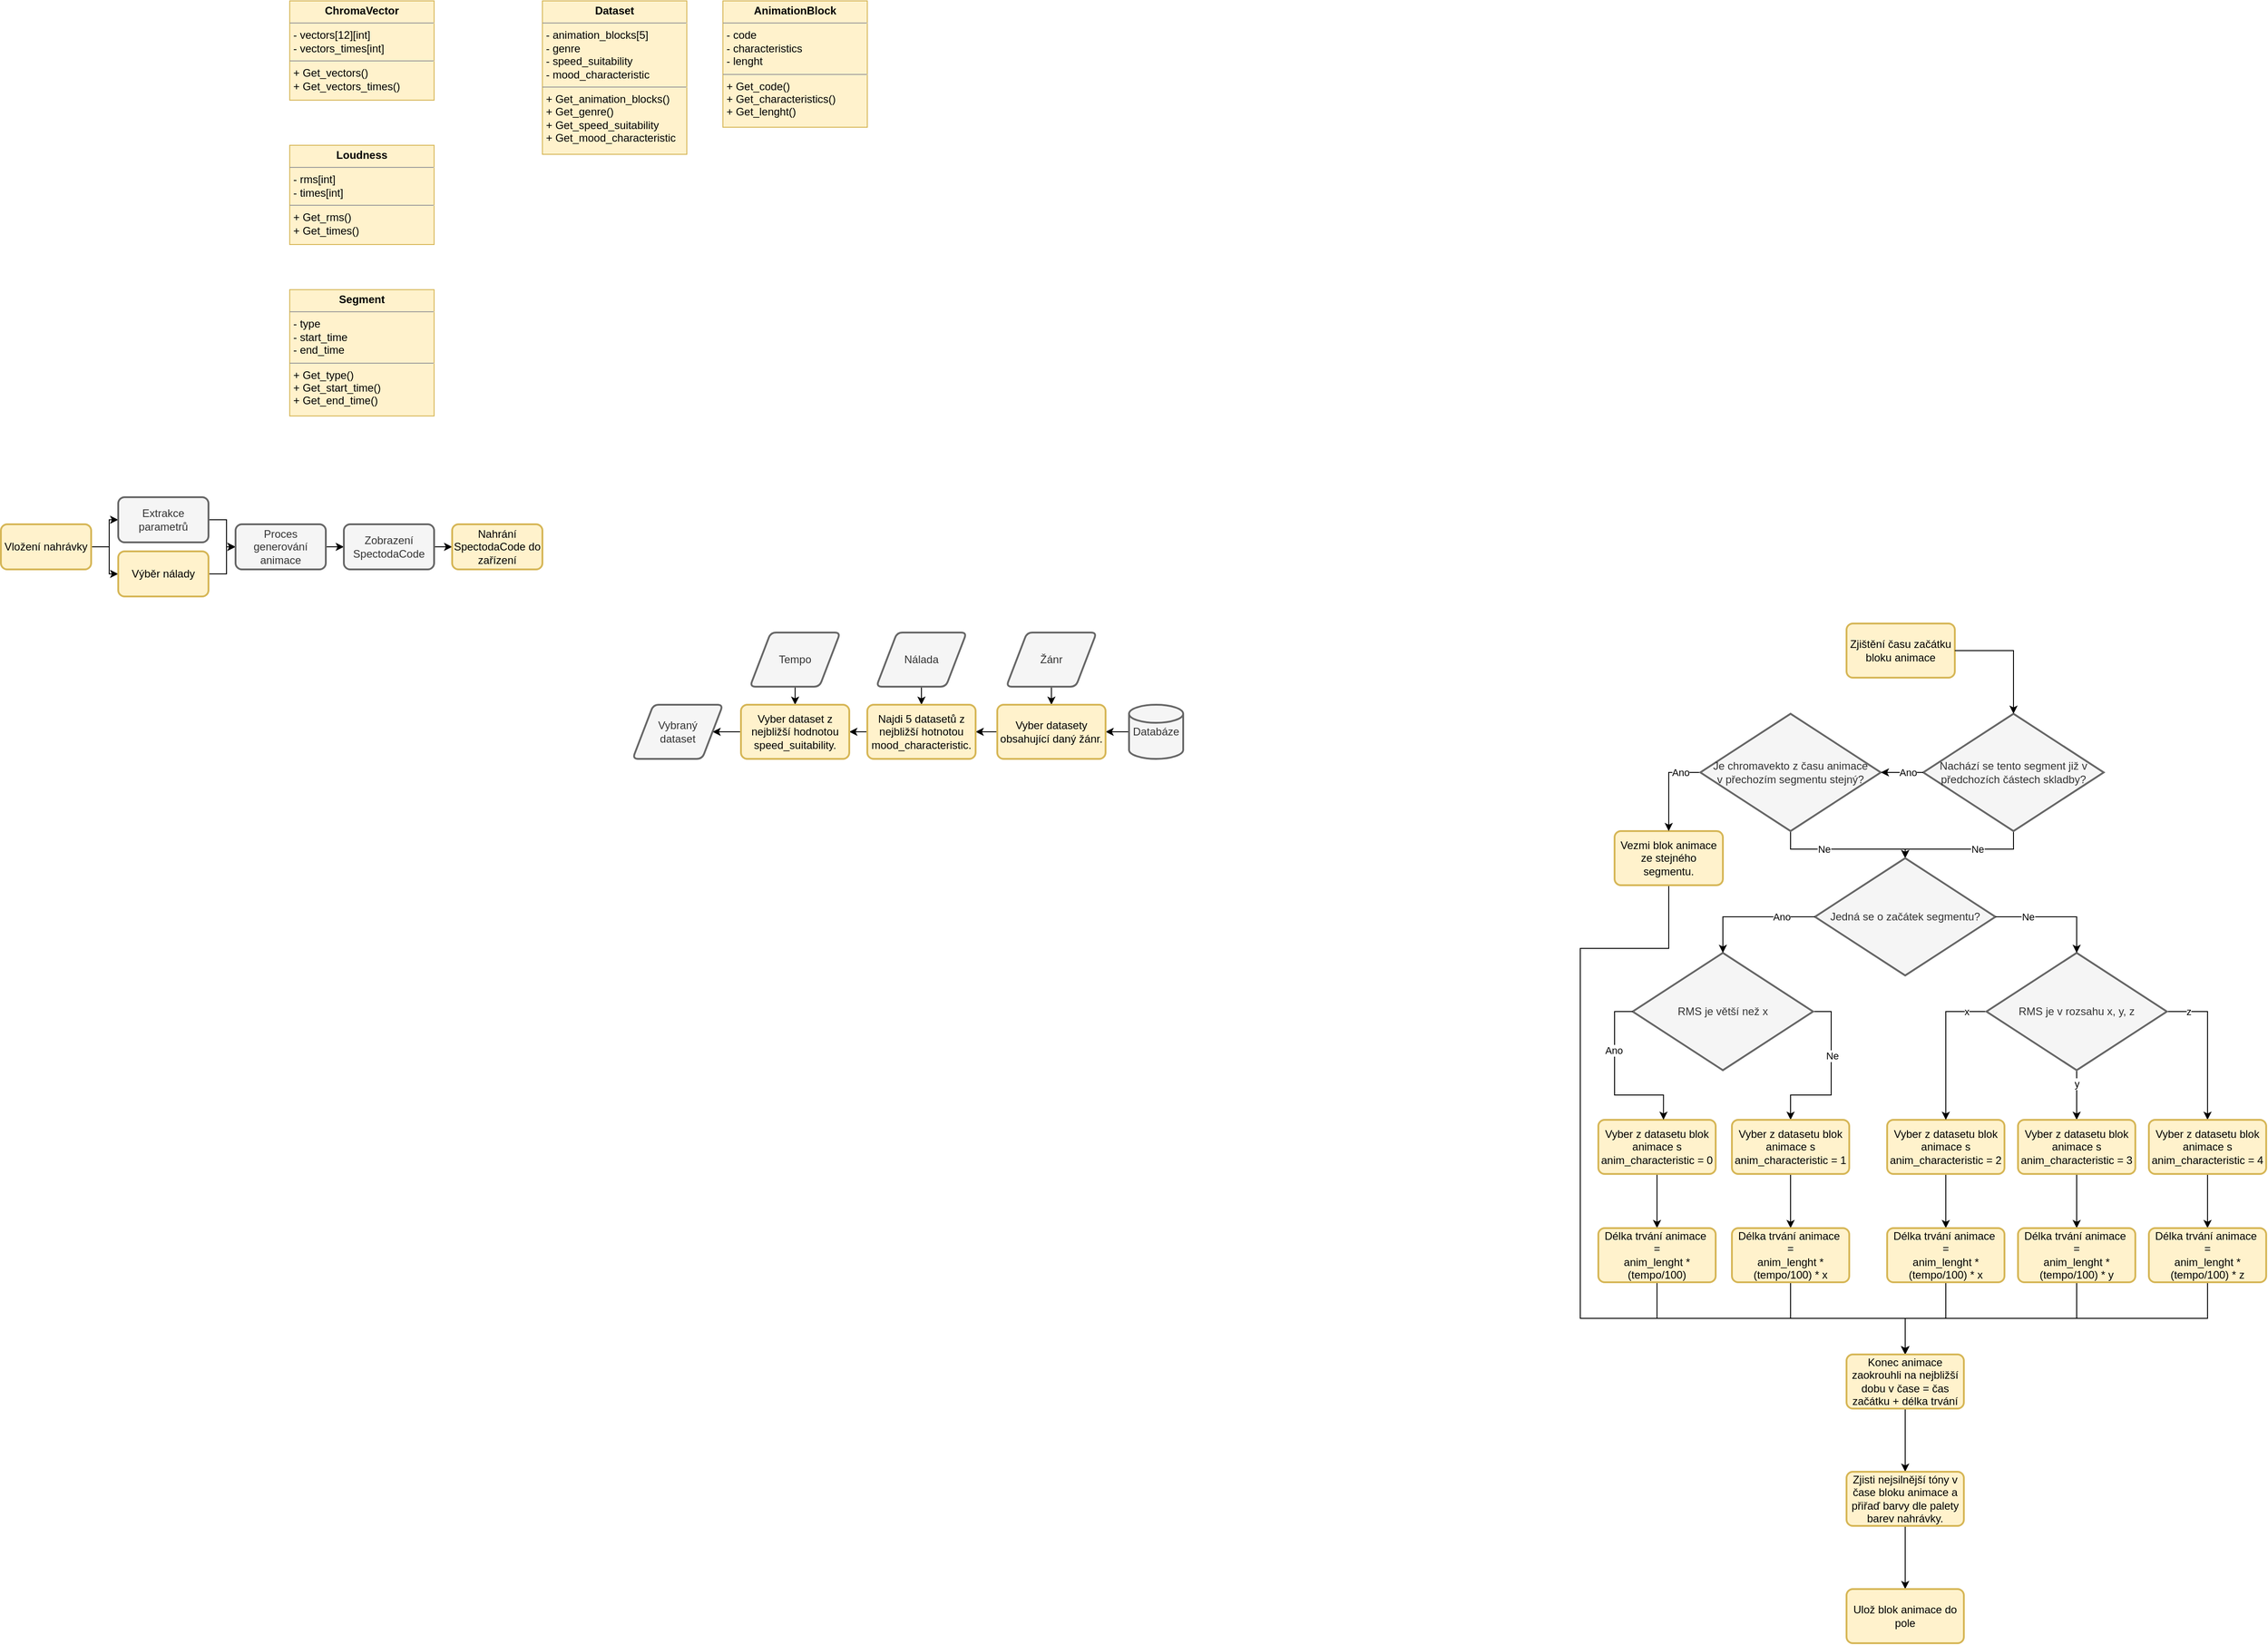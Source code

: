 <mxfile version="22.1.7" type="device">
  <diagram id="C5RBs43oDa-KdzZeNtuy" name="Page-1">
    <mxGraphModel dx="1062" dy="579" grid="1" gridSize="10" guides="1" tooltips="1" connect="1" arrows="1" fold="1" page="1" pageScale="1" pageWidth="827" pageHeight="1169" math="0" shadow="0">
      <root>
        <mxCell id="WIyWlLk6GJQsqaUBKTNV-0" />
        <mxCell id="WIyWlLk6GJQsqaUBKTNV-1" parent="WIyWlLk6GJQsqaUBKTNV-0" />
        <mxCell id="-c9SQBp3aaIyiasQwJK6-0" value="&lt;p style=&quot;margin:0px;margin-top:4px;text-align:center;&quot;&gt;&lt;b&gt;Segment&lt;/b&gt;&lt;/p&gt;&lt;hr size=&quot;1&quot;&gt;&lt;p style=&quot;margin:0px;margin-left:4px;&quot;&gt;- type&amp;nbsp;&lt;/p&gt;&lt;p style=&quot;margin:0px;margin-left:4px;&quot;&gt;- start_time&lt;/p&gt;&lt;p style=&quot;margin:0px;margin-left:4px;&quot;&gt;- end_time&lt;/p&gt;&lt;hr size=&quot;1&quot;&gt;&lt;p style=&quot;margin:0px;margin-left:4px;&quot;&gt;+ Get_type()&lt;/p&gt;&lt;p style=&quot;margin:0px;margin-left:4px;&quot;&gt;+ Get_start_time()&lt;/p&gt;&lt;p style=&quot;margin:0px;margin-left:4px;&quot;&gt;+ Get_end_time()&lt;/p&gt;" style="verticalAlign=top;align=left;overflow=fill;fontSize=12;fontFamily=Helvetica;html=1;whiteSpace=wrap;fillColor=#fff2cc;strokeColor=#d6b656;" parent="WIyWlLk6GJQsqaUBKTNV-1" vertex="1">
          <mxGeometry x="480" y="360" width="160" height="140" as="geometry" />
        </mxCell>
        <mxCell id="-c9SQBp3aaIyiasQwJK6-1" value="&lt;p style=&quot;margin:0px;margin-top:4px;text-align:center;&quot;&gt;&lt;b&gt;Loudness&lt;/b&gt;&lt;/p&gt;&lt;hr size=&quot;1&quot;&gt;&lt;p style=&quot;margin:0px;margin-left:4px;&quot;&gt;- rms[int]&amp;nbsp;&lt;/p&gt;&lt;p style=&quot;margin:0px;margin-left:4px;&quot;&gt;- times[int]&lt;/p&gt;&lt;hr size=&quot;1&quot;&gt;&lt;p style=&quot;margin:0px;margin-left:4px;&quot;&gt;+ Get_rms()&lt;/p&gt;&lt;p style=&quot;margin:0px;margin-left:4px;&quot;&gt;+ Get_times()&lt;/p&gt;" style="verticalAlign=top;align=left;overflow=fill;fontSize=12;fontFamily=Helvetica;html=1;whiteSpace=wrap;fillColor=#fff2cc;strokeColor=#d6b656;" parent="WIyWlLk6GJQsqaUBKTNV-1" vertex="1">
          <mxGeometry x="480" y="200" width="160" height="110" as="geometry" />
        </mxCell>
        <mxCell id="-c9SQBp3aaIyiasQwJK6-2" value="&lt;p style=&quot;margin:0px;margin-top:4px;text-align:center;&quot;&gt;&lt;b&gt;ChromaVector&lt;/b&gt;&lt;/p&gt;&lt;hr size=&quot;1&quot;&gt;&lt;p style=&quot;margin:0px;margin-left:4px;&quot;&gt;- vectors[12][int]&amp;nbsp;&lt;/p&gt;&lt;p style=&quot;margin:0px;margin-left:4px;&quot;&gt;- vectors_times[int]&lt;/p&gt;&lt;hr size=&quot;1&quot;&gt;&lt;p style=&quot;margin:0px;margin-left:4px;&quot;&gt;+ Get_vectors()&lt;/p&gt;&lt;p style=&quot;margin:0px;margin-left:4px;&quot;&gt;+ Get_vectors_times()&lt;/p&gt;" style="verticalAlign=top;align=left;overflow=fill;fontSize=12;fontFamily=Helvetica;html=1;whiteSpace=wrap;fillColor=#fff2cc;strokeColor=#d6b656;" parent="WIyWlLk6GJQsqaUBKTNV-1" vertex="1">
          <mxGeometry x="480" y="40" width="160" height="110" as="geometry" />
        </mxCell>
        <mxCell id="uv9Wkobzm_v6WN01AZGz-3" style="edgeStyle=orthogonalEdgeStyle;rounded=0;orthogonalLoop=1;jettySize=auto;html=1;exitX=1;exitY=0.5;exitDx=0;exitDy=0;entryX=0;entryY=0.5;entryDx=0;entryDy=0;" parent="WIyWlLk6GJQsqaUBKTNV-1" source="uv9Wkobzm_v6WN01AZGz-0" target="uv9Wkobzm_v6WN01AZGz-2" edge="1">
          <mxGeometry relative="1" as="geometry" />
        </mxCell>
        <mxCell id="uv9Wkobzm_v6WN01AZGz-4" style="edgeStyle=orthogonalEdgeStyle;rounded=0;orthogonalLoop=1;jettySize=auto;html=1;exitX=1;exitY=0.5;exitDx=0;exitDy=0;entryX=0;entryY=0.5;entryDx=0;entryDy=0;" parent="WIyWlLk6GJQsqaUBKTNV-1" source="uv9Wkobzm_v6WN01AZGz-0" target="uv9Wkobzm_v6WN01AZGz-1" edge="1">
          <mxGeometry relative="1" as="geometry" />
        </mxCell>
        <mxCell id="uv9Wkobzm_v6WN01AZGz-0" value="Vložení nahrávky" style="rounded=1;whiteSpace=wrap;html=1;absoluteArcSize=1;arcSize=14;strokeWidth=2;fillColor=#fff2cc;strokeColor=#d6b656;" parent="WIyWlLk6GJQsqaUBKTNV-1" vertex="1">
          <mxGeometry x="160" y="620" width="100" height="50" as="geometry" />
        </mxCell>
        <mxCell id="uv9Wkobzm_v6WN01AZGz-6" style="edgeStyle=orthogonalEdgeStyle;rounded=0;orthogonalLoop=1;jettySize=auto;html=1;exitX=1;exitY=0.5;exitDx=0;exitDy=0;" parent="WIyWlLk6GJQsqaUBKTNV-1" source="uv9Wkobzm_v6WN01AZGz-1" target="uv9Wkobzm_v6WN01AZGz-5" edge="1">
          <mxGeometry relative="1" as="geometry" />
        </mxCell>
        <mxCell id="uv9Wkobzm_v6WN01AZGz-1" value="Extrakce parametrů" style="rounded=1;whiteSpace=wrap;html=1;absoluteArcSize=1;arcSize=14;strokeWidth=2;fillColor=#f5f5f5;strokeColor=#666666;fontColor=#333333;" parent="WIyWlLk6GJQsqaUBKTNV-1" vertex="1">
          <mxGeometry x="290" y="590" width="100" height="50" as="geometry" />
        </mxCell>
        <mxCell id="uv9Wkobzm_v6WN01AZGz-7" style="edgeStyle=orthogonalEdgeStyle;rounded=0;orthogonalLoop=1;jettySize=auto;html=1;exitX=1;exitY=0.5;exitDx=0;exitDy=0;entryX=0;entryY=0.5;entryDx=0;entryDy=0;" parent="WIyWlLk6GJQsqaUBKTNV-1" source="uv9Wkobzm_v6WN01AZGz-2" target="uv9Wkobzm_v6WN01AZGz-5" edge="1">
          <mxGeometry relative="1" as="geometry" />
        </mxCell>
        <mxCell id="uv9Wkobzm_v6WN01AZGz-2" value="Výběr nálady" style="rounded=1;whiteSpace=wrap;html=1;absoluteArcSize=1;arcSize=14;strokeWidth=2;fillColor=#fff2cc;strokeColor=#d6b656;" parent="WIyWlLk6GJQsqaUBKTNV-1" vertex="1">
          <mxGeometry x="290" y="650" width="100" height="50" as="geometry" />
        </mxCell>
        <mxCell id="uv9Wkobzm_v6WN01AZGz-9" style="edgeStyle=orthogonalEdgeStyle;rounded=0;orthogonalLoop=1;jettySize=auto;html=1;exitX=1;exitY=0.5;exitDx=0;exitDy=0;entryX=0;entryY=0.5;entryDx=0;entryDy=0;" parent="WIyWlLk6GJQsqaUBKTNV-1" source="uv9Wkobzm_v6WN01AZGz-5" target="uv9Wkobzm_v6WN01AZGz-8" edge="1">
          <mxGeometry relative="1" as="geometry" />
        </mxCell>
        <mxCell id="uv9Wkobzm_v6WN01AZGz-5" value="Proces generování animace" style="rounded=1;whiteSpace=wrap;html=1;absoluteArcSize=1;arcSize=14;strokeWidth=2;fillColor=#f5f5f5;strokeColor=#666666;fontColor=#333333;" parent="WIyWlLk6GJQsqaUBKTNV-1" vertex="1">
          <mxGeometry x="420" y="620" width="100" height="50" as="geometry" />
        </mxCell>
        <mxCell id="uv9Wkobzm_v6WN01AZGz-11" style="edgeStyle=orthogonalEdgeStyle;rounded=0;orthogonalLoop=1;jettySize=auto;html=1;exitX=1;exitY=0.5;exitDx=0;exitDy=0;entryX=0;entryY=0.5;entryDx=0;entryDy=0;" parent="WIyWlLk6GJQsqaUBKTNV-1" source="uv9Wkobzm_v6WN01AZGz-8" target="uv9Wkobzm_v6WN01AZGz-10" edge="1">
          <mxGeometry relative="1" as="geometry" />
        </mxCell>
        <mxCell id="uv9Wkobzm_v6WN01AZGz-8" value="Zobrazení SpectodaCode" style="rounded=1;whiteSpace=wrap;html=1;absoluteArcSize=1;arcSize=14;strokeWidth=2;fillColor=#f5f5f5;strokeColor=#666666;fontColor=#333333;" parent="WIyWlLk6GJQsqaUBKTNV-1" vertex="1">
          <mxGeometry x="540" y="620" width="100" height="50" as="geometry" />
        </mxCell>
        <mxCell id="uv9Wkobzm_v6WN01AZGz-10" value="Nahrání SpectodaCode do zařízení" style="rounded=1;whiteSpace=wrap;html=1;absoluteArcSize=1;arcSize=14;strokeWidth=2;fillColor=#fff2cc;strokeColor=#d6b656;" parent="WIyWlLk6GJQsqaUBKTNV-1" vertex="1">
          <mxGeometry x="660" y="620" width="100" height="50" as="geometry" />
        </mxCell>
        <mxCell id="RvzzOxCwAiSEiX8g-Vob-5" style="edgeStyle=orthogonalEdgeStyle;rounded=0;orthogonalLoop=1;jettySize=auto;html=1;exitX=0.5;exitY=1;exitDx=0;exitDy=0;entryX=0.5;entryY=0;entryDx=0;entryDy=0;" edge="1" parent="WIyWlLk6GJQsqaUBKTNV-1" source="RvzzOxCwAiSEiX8g-Vob-0" target="RvzzOxCwAiSEiX8g-Vob-4">
          <mxGeometry relative="1" as="geometry" />
        </mxCell>
        <mxCell id="RvzzOxCwAiSEiX8g-Vob-0" value="Nálada" style="shape=parallelogram;html=1;strokeWidth=2;perimeter=parallelogramPerimeter;whiteSpace=wrap;rounded=1;arcSize=12;size=0.23;fillColor=#f5f5f5;strokeColor=#666666;fontColor=#333333;" vertex="1" parent="WIyWlLk6GJQsqaUBKTNV-1">
          <mxGeometry x="1130" y="740" width="100" height="60" as="geometry" />
        </mxCell>
        <mxCell id="RvzzOxCwAiSEiX8g-Vob-6" style="edgeStyle=orthogonalEdgeStyle;rounded=0;orthogonalLoop=1;jettySize=auto;html=1;exitX=0.5;exitY=1;exitDx=0;exitDy=0;entryX=0.5;entryY=0;entryDx=0;entryDy=0;" edge="1" parent="WIyWlLk6GJQsqaUBKTNV-1" source="RvzzOxCwAiSEiX8g-Vob-1" target="RvzzOxCwAiSEiX8g-Vob-3">
          <mxGeometry relative="1" as="geometry" />
        </mxCell>
        <mxCell id="RvzzOxCwAiSEiX8g-Vob-1" value="Žánr" style="shape=parallelogram;html=1;strokeWidth=2;perimeter=parallelogramPerimeter;whiteSpace=wrap;rounded=1;arcSize=12;size=0.23;fillColor=#f5f5f5;strokeColor=#666666;fontColor=#333333;" vertex="1" parent="WIyWlLk6GJQsqaUBKTNV-1">
          <mxGeometry x="1274" y="740" width="100" height="60" as="geometry" />
        </mxCell>
        <mxCell id="RvzzOxCwAiSEiX8g-Vob-7" style="edgeStyle=orthogonalEdgeStyle;rounded=0;orthogonalLoop=1;jettySize=auto;html=1;exitX=0;exitY=0.5;exitDx=0;exitDy=0;exitPerimeter=0;entryX=1;entryY=0.5;entryDx=0;entryDy=0;" edge="1" parent="WIyWlLk6GJQsqaUBKTNV-1" source="RvzzOxCwAiSEiX8g-Vob-2" target="RvzzOxCwAiSEiX8g-Vob-3">
          <mxGeometry relative="1" as="geometry" />
        </mxCell>
        <mxCell id="RvzzOxCwAiSEiX8g-Vob-2" value="Databáze&lt;br&gt;" style="strokeWidth=2;html=1;shape=mxgraph.flowchart.database;whiteSpace=wrap;fillColor=#f5f5f5;fontColor=#333333;strokeColor=#666666;" vertex="1" parent="WIyWlLk6GJQsqaUBKTNV-1">
          <mxGeometry x="1410" y="820" width="60" height="60" as="geometry" />
        </mxCell>
        <mxCell id="RvzzOxCwAiSEiX8g-Vob-8" style="edgeStyle=orthogonalEdgeStyle;rounded=0;orthogonalLoop=1;jettySize=auto;html=1;exitX=0;exitY=0.5;exitDx=0;exitDy=0;entryX=1;entryY=0.5;entryDx=0;entryDy=0;" edge="1" parent="WIyWlLk6GJQsqaUBKTNV-1" source="RvzzOxCwAiSEiX8g-Vob-3" target="RvzzOxCwAiSEiX8g-Vob-4">
          <mxGeometry relative="1" as="geometry" />
        </mxCell>
        <mxCell id="RvzzOxCwAiSEiX8g-Vob-3" value="Vyber datasety obsahující daný žánr." style="rounded=1;whiteSpace=wrap;html=1;absoluteArcSize=1;arcSize=14;strokeWidth=2;fillColor=#fff2cc;strokeColor=#d6b656;" vertex="1" parent="WIyWlLk6GJQsqaUBKTNV-1">
          <mxGeometry x="1264" y="820" width="120" height="60" as="geometry" />
        </mxCell>
        <mxCell id="RvzzOxCwAiSEiX8g-Vob-12" style="edgeStyle=orthogonalEdgeStyle;rounded=0;orthogonalLoop=1;jettySize=auto;html=1;exitX=0;exitY=0.5;exitDx=0;exitDy=0;entryX=1;entryY=0.5;entryDx=0;entryDy=0;" edge="1" parent="WIyWlLk6GJQsqaUBKTNV-1" source="RvzzOxCwAiSEiX8g-Vob-4" target="RvzzOxCwAiSEiX8g-Vob-10">
          <mxGeometry relative="1" as="geometry" />
        </mxCell>
        <mxCell id="RvzzOxCwAiSEiX8g-Vob-4" value="Najdi 5 datasetů z nejbližší hotnotou mood_characteristic." style="rounded=1;whiteSpace=wrap;html=1;absoluteArcSize=1;arcSize=14;strokeWidth=2;fillColor=#fff2cc;strokeColor=#d6b656;" vertex="1" parent="WIyWlLk6GJQsqaUBKTNV-1">
          <mxGeometry x="1120" y="820" width="120" height="60" as="geometry" />
        </mxCell>
        <mxCell id="RvzzOxCwAiSEiX8g-Vob-11" style="edgeStyle=orthogonalEdgeStyle;rounded=0;orthogonalLoop=1;jettySize=auto;html=1;exitX=0.5;exitY=1;exitDx=0;exitDy=0;entryX=0.5;entryY=0;entryDx=0;entryDy=0;" edge="1" parent="WIyWlLk6GJQsqaUBKTNV-1" source="RvzzOxCwAiSEiX8g-Vob-9" target="RvzzOxCwAiSEiX8g-Vob-10">
          <mxGeometry relative="1" as="geometry" />
        </mxCell>
        <mxCell id="RvzzOxCwAiSEiX8g-Vob-9" value="Tempo" style="shape=parallelogram;html=1;strokeWidth=2;perimeter=parallelogramPerimeter;whiteSpace=wrap;rounded=1;arcSize=12;size=0.23;fillColor=#f5f5f5;strokeColor=#666666;fontColor=#333333;" vertex="1" parent="WIyWlLk6GJQsqaUBKTNV-1">
          <mxGeometry x="990" y="740" width="100" height="60" as="geometry" />
        </mxCell>
        <mxCell id="RvzzOxCwAiSEiX8g-Vob-14" style="edgeStyle=orthogonalEdgeStyle;rounded=0;orthogonalLoop=1;jettySize=auto;html=1;exitX=0;exitY=0.5;exitDx=0;exitDy=0;entryX=1;entryY=0.5;entryDx=0;entryDy=0;" edge="1" parent="WIyWlLk6GJQsqaUBKTNV-1" source="RvzzOxCwAiSEiX8g-Vob-10" target="RvzzOxCwAiSEiX8g-Vob-13">
          <mxGeometry relative="1" as="geometry" />
        </mxCell>
        <mxCell id="RvzzOxCwAiSEiX8g-Vob-10" value="Vyber dataset z nejbližší hodnotou speed_suitability." style="rounded=1;whiteSpace=wrap;html=1;absoluteArcSize=1;arcSize=14;strokeWidth=2;fillColor=#fff2cc;strokeColor=#d6b656;" vertex="1" parent="WIyWlLk6GJQsqaUBKTNV-1">
          <mxGeometry x="980" y="820" width="120" height="60" as="geometry" />
        </mxCell>
        <mxCell id="RvzzOxCwAiSEiX8g-Vob-13" value="Vybraný&lt;br&gt;dataset" style="shape=parallelogram;html=1;strokeWidth=2;perimeter=parallelogramPerimeter;whiteSpace=wrap;rounded=1;arcSize=12;size=0.23;fillColor=#f5f5f5;fontColor=#333333;strokeColor=#666666;" vertex="1" parent="WIyWlLk6GJQsqaUBKTNV-1">
          <mxGeometry x="860" y="820" width="100" height="60" as="geometry" />
        </mxCell>
        <mxCell id="RvzzOxCwAiSEiX8g-Vob-15" value="Zjištění času začátku bloku animace" style="rounded=1;whiteSpace=wrap;html=1;absoluteArcSize=1;arcSize=14;strokeWidth=2;fillColor=#fff2cc;strokeColor=#d6b656;" vertex="1" parent="WIyWlLk6GJQsqaUBKTNV-1">
          <mxGeometry x="2205" y="730" width="120" height="60" as="geometry" />
        </mxCell>
        <mxCell id="RvzzOxCwAiSEiX8g-Vob-33" style="edgeStyle=orthogonalEdgeStyle;rounded=0;orthogonalLoop=1;jettySize=auto;html=1;exitX=0.5;exitY=1;exitDx=0;exitDy=0;exitPerimeter=0;entryX=0.5;entryY=0;entryDx=0;entryDy=0;entryPerimeter=0;" edge="1" parent="WIyWlLk6GJQsqaUBKTNV-1" source="RvzzOxCwAiSEiX8g-Vob-17" target="RvzzOxCwAiSEiX8g-Vob-36">
          <mxGeometry relative="1" as="geometry">
            <mxPoint x="2410" y="1030" as="targetPoint" />
          </mxGeometry>
        </mxCell>
        <mxCell id="RvzzOxCwAiSEiX8g-Vob-34" value="Ne" style="edgeLabel;html=1;align=center;verticalAlign=middle;resizable=0;points=[];" vertex="1" connectable="0" parent="RvzzOxCwAiSEiX8g-Vob-33">
          <mxGeometry x="-0.043" relative="1" as="geometry">
            <mxPoint x="12" as="offset" />
          </mxGeometry>
        </mxCell>
        <mxCell id="RvzzOxCwAiSEiX8g-Vob-17" value="Nachází se tento segment již v předchozích částech skladby?" style="strokeWidth=2;html=1;shape=mxgraph.flowchart.decision;whiteSpace=wrap;fillColor=#f5f5f5;fontColor=#333333;strokeColor=#666666;" vertex="1" parent="WIyWlLk6GJQsqaUBKTNV-1">
          <mxGeometry x="2290" y="830" width="200" height="130" as="geometry" />
        </mxCell>
        <mxCell id="RvzzOxCwAiSEiX8g-Vob-73" style="edgeStyle=orthogonalEdgeStyle;rounded=0;orthogonalLoop=1;jettySize=auto;html=1;exitX=0;exitY=0.5;exitDx=0;exitDy=0;entryX=0.5;entryY=0;entryDx=0;entryDy=0;" edge="1" parent="WIyWlLk6GJQsqaUBKTNV-1" source="RvzzOxCwAiSEiX8g-Vob-21" target="RvzzOxCwAiSEiX8g-Vob-70">
          <mxGeometry relative="1" as="geometry">
            <mxPoint x="1870" y="1510" as="targetPoint" />
            <Array as="points">
              <mxPoint x="2008" y="990" />
              <mxPoint x="2008" y="1090" />
              <mxPoint x="1910" y="1090" />
              <mxPoint x="1910" y="1500" />
              <mxPoint x="2270" y="1500" />
            </Array>
          </mxGeometry>
        </mxCell>
        <mxCell id="RvzzOxCwAiSEiX8g-Vob-21" value="Vezmi blok animace ze stejného segmentu." style="rounded=1;whiteSpace=wrap;html=1;absoluteArcSize=1;arcSize=14;strokeWidth=2;fillColor=#fff2cc;strokeColor=#d6b656;" vertex="1" parent="WIyWlLk6GJQsqaUBKTNV-1">
          <mxGeometry x="1948" y="960" width="120" height="60" as="geometry" />
        </mxCell>
        <mxCell id="RvzzOxCwAiSEiX8g-Vob-27" style="edgeStyle=orthogonalEdgeStyle;rounded=0;orthogonalLoop=1;jettySize=auto;html=1;exitX=0;exitY=0.5;exitDx=0;exitDy=0;exitPerimeter=0;" edge="1" parent="WIyWlLk6GJQsqaUBKTNV-1" source="RvzzOxCwAiSEiX8g-Vob-23" target="RvzzOxCwAiSEiX8g-Vob-21">
          <mxGeometry relative="1" as="geometry" />
        </mxCell>
        <mxCell id="RvzzOxCwAiSEiX8g-Vob-28" value="Ano" style="edgeLabel;html=1;align=center;verticalAlign=middle;resizable=0;points=[];" vertex="1" connectable="0" parent="RvzzOxCwAiSEiX8g-Vob-27">
          <mxGeometry x="-0.552" y="-2" relative="1" as="geometry">
            <mxPoint y="2" as="offset" />
          </mxGeometry>
        </mxCell>
        <mxCell id="RvzzOxCwAiSEiX8g-Vob-30" style="edgeStyle=orthogonalEdgeStyle;rounded=0;orthogonalLoop=1;jettySize=auto;html=1;exitX=0.5;exitY=1;exitDx=0;exitDy=0;exitPerimeter=0;entryX=0.5;entryY=0;entryDx=0;entryDy=0;entryPerimeter=0;" edge="1" parent="WIyWlLk6GJQsqaUBKTNV-1" source="RvzzOxCwAiSEiX8g-Vob-23" target="RvzzOxCwAiSEiX8g-Vob-36">
          <mxGeometry relative="1" as="geometry">
            <mxPoint x="2140" y="1030" as="targetPoint" />
            <Array as="points">
              <mxPoint x="2143" y="980" />
              <mxPoint x="2270" y="980" />
            </Array>
          </mxGeometry>
        </mxCell>
        <mxCell id="RvzzOxCwAiSEiX8g-Vob-31" value="Ne" style="edgeLabel;html=1;align=center;verticalAlign=middle;resizable=0;points=[];" vertex="1" connectable="0" parent="RvzzOxCwAiSEiX8g-Vob-30">
          <mxGeometry x="-0.174" y="-3" relative="1" as="geometry">
            <mxPoint x="-8" y="-3" as="offset" />
          </mxGeometry>
        </mxCell>
        <mxCell id="RvzzOxCwAiSEiX8g-Vob-23" value="Je chromavekto z času animace&lt;br&gt;v přechozím segmentu stejný?" style="strokeWidth=2;html=1;shape=mxgraph.flowchart.decision;whiteSpace=wrap;fillColor=#f5f5f5;fontColor=#333333;strokeColor=#666666;" vertex="1" parent="WIyWlLk6GJQsqaUBKTNV-1">
          <mxGeometry x="2043" y="830" width="200" height="130" as="geometry" />
        </mxCell>
        <mxCell id="RvzzOxCwAiSEiX8g-Vob-24" style="edgeStyle=orthogonalEdgeStyle;rounded=0;orthogonalLoop=1;jettySize=auto;html=1;exitX=0;exitY=0.5;exitDx=0;exitDy=0;exitPerimeter=0;entryX=1;entryY=0.5;entryDx=0;entryDy=0;entryPerimeter=0;" edge="1" parent="WIyWlLk6GJQsqaUBKTNV-1" source="RvzzOxCwAiSEiX8g-Vob-17" target="RvzzOxCwAiSEiX8g-Vob-23">
          <mxGeometry relative="1" as="geometry" />
        </mxCell>
        <mxCell id="RvzzOxCwAiSEiX8g-Vob-25" value="Ano" style="edgeLabel;html=1;align=center;verticalAlign=middle;resizable=0;points=[];" vertex="1" connectable="0" parent="RvzzOxCwAiSEiX8g-Vob-24">
          <mxGeometry x="0.167" y="-2" relative="1" as="geometry">
            <mxPoint x="10" y="2" as="offset" />
          </mxGeometry>
        </mxCell>
        <mxCell id="RvzzOxCwAiSEiX8g-Vob-36" value="Jedná se o začátek segmentu?" style="strokeWidth=2;html=1;shape=mxgraph.flowchart.decision;whiteSpace=wrap;fillColor=#f5f5f5;fontColor=#333333;strokeColor=#666666;" vertex="1" parent="WIyWlLk6GJQsqaUBKTNV-1">
          <mxGeometry x="2170" y="990" width="200" height="130" as="geometry" />
        </mxCell>
        <mxCell id="RvzzOxCwAiSEiX8g-Vob-82" style="edgeStyle=orthogonalEdgeStyle;rounded=0;orthogonalLoop=1;jettySize=auto;html=1;exitX=0.5;exitY=1;exitDx=0;exitDy=0;" edge="1" parent="WIyWlLk6GJQsqaUBKTNV-1" source="RvzzOxCwAiSEiX8g-Vob-38" target="RvzzOxCwAiSEiX8g-Vob-64">
          <mxGeometry relative="1" as="geometry" />
        </mxCell>
        <mxCell id="RvzzOxCwAiSEiX8g-Vob-38" value="Vyber z datasetu blok animace s anim_characteristic = 0" style="rounded=1;whiteSpace=wrap;html=1;absoluteArcSize=1;arcSize=14;strokeWidth=2;fillColor=#fff2cc;strokeColor=#d6b656;" vertex="1" parent="WIyWlLk6GJQsqaUBKTNV-1">
          <mxGeometry x="1930" y="1280" width="130" height="60" as="geometry" />
        </mxCell>
        <mxCell id="RvzzOxCwAiSEiX8g-Vob-84" style="edgeStyle=orthogonalEdgeStyle;rounded=0;orthogonalLoop=1;jettySize=auto;html=1;exitX=0.5;exitY=1;exitDx=0;exitDy=0;entryX=0.5;entryY=0;entryDx=0;entryDy=0;" edge="1" parent="WIyWlLk6GJQsqaUBKTNV-1" source="RvzzOxCwAiSEiX8g-Vob-42" target="RvzzOxCwAiSEiX8g-Vob-67">
          <mxGeometry relative="1" as="geometry" />
        </mxCell>
        <mxCell id="RvzzOxCwAiSEiX8g-Vob-42" value="Vyber z datasetu blok animace s anim_characteristic = 2" style="rounded=1;whiteSpace=wrap;html=1;absoluteArcSize=1;arcSize=14;strokeWidth=2;fillColor=#fff2cc;strokeColor=#d6b656;" vertex="1" parent="WIyWlLk6GJQsqaUBKTNV-1">
          <mxGeometry x="2250" y="1280" width="130" height="60" as="geometry" />
        </mxCell>
        <mxCell id="RvzzOxCwAiSEiX8g-Vob-47" value="" style="edgeStyle=orthogonalEdgeStyle;rounded=0;orthogonalLoop=1;jettySize=auto;html=1;exitX=0;exitY=0.5;exitDx=0;exitDy=0;exitPerimeter=0;entryX=0.5;entryY=0;entryDx=0;entryDy=0;" edge="1" parent="WIyWlLk6GJQsqaUBKTNV-1" source="RvzzOxCwAiSEiX8g-Vob-44" target="RvzzOxCwAiSEiX8g-Vob-42">
          <mxGeometry relative="1" as="geometry">
            <mxPoint x="2580" y="1170" as="targetPoint" />
          </mxGeometry>
        </mxCell>
        <mxCell id="RvzzOxCwAiSEiX8g-Vob-49" value="x" style="edgeLabel;html=1;align=center;verticalAlign=middle;resizable=0;points=[];" vertex="1" connectable="0" parent="RvzzOxCwAiSEiX8g-Vob-47">
          <mxGeometry x="-0.75" y="-2" relative="1" as="geometry">
            <mxPoint x="-2" y="2" as="offset" />
          </mxGeometry>
        </mxCell>
        <mxCell id="RvzzOxCwAiSEiX8g-Vob-50" style="edgeStyle=orthogonalEdgeStyle;rounded=0;orthogonalLoop=1;jettySize=auto;html=1;exitX=1;exitY=0.5;exitDx=0;exitDy=0;exitPerimeter=0;entryX=0.5;entryY=0;entryDx=0;entryDy=0;" edge="1" parent="WIyWlLk6GJQsqaUBKTNV-1" source="RvzzOxCwAiSEiX8g-Vob-44" target="RvzzOxCwAiSEiX8g-Vob-48">
          <mxGeometry relative="1" as="geometry" />
        </mxCell>
        <mxCell id="RvzzOxCwAiSEiX8g-Vob-51" value="z" style="edgeLabel;html=1;align=center;verticalAlign=middle;resizable=0;points=[];" vertex="1" connectable="0" parent="RvzzOxCwAiSEiX8g-Vob-50">
          <mxGeometry x="-0.71" y="-1" relative="1" as="geometry">
            <mxPoint y="-1" as="offset" />
          </mxGeometry>
        </mxCell>
        <mxCell id="RvzzOxCwAiSEiX8g-Vob-62" style="edgeStyle=orthogonalEdgeStyle;rounded=0;orthogonalLoop=1;jettySize=auto;html=1;exitX=0.5;exitY=1;exitDx=0;exitDy=0;exitPerimeter=0;entryX=0.5;entryY=0;entryDx=0;entryDy=0;" edge="1" parent="WIyWlLk6GJQsqaUBKTNV-1" source="RvzzOxCwAiSEiX8g-Vob-44" target="RvzzOxCwAiSEiX8g-Vob-58">
          <mxGeometry relative="1" as="geometry" />
        </mxCell>
        <mxCell id="RvzzOxCwAiSEiX8g-Vob-63" value="y" style="edgeLabel;html=1;align=center;verticalAlign=middle;resizable=0;points=[];" vertex="1" connectable="0" parent="RvzzOxCwAiSEiX8g-Vob-62">
          <mxGeometry x="-0.458" y="-1" relative="1" as="geometry">
            <mxPoint x="1" as="offset" />
          </mxGeometry>
        </mxCell>
        <mxCell id="RvzzOxCwAiSEiX8g-Vob-44" value="RMS je v rozsahu x, y, z" style="strokeWidth=2;html=1;shape=mxgraph.flowchart.decision;whiteSpace=wrap;fillColor=#f5f5f5;fontColor=#333333;strokeColor=#666666;" vertex="1" parent="WIyWlLk6GJQsqaUBKTNV-1">
          <mxGeometry x="2360" y="1095" width="200" height="130" as="geometry" />
        </mxCell>
        <mxCell id="RvzzOxCwAiSEiX8g-Vob-45" style="edgeStyle=orthogonalEdgeStyle;rounded=0;orthogonalLoop=1;jettySize=auto;html=1;exitX=1;exitY=0.5;exitDx=0;exitDy=0;exitPerimeter=0;entryX=0.5;entryY=0;entryDx=0;entryDy=0;entryPerimeter=0;" edge="1" parent="WIyWlLk6GJQsqaUBKTNV-1" source="RvzzOxCwAiSEiX8g-Vob-36" target="RvzzOxCwAiSEiX8g-Vob-44">
          <mxGeometry relative="1" as="geometry" />
        </mxCell>
        <mxCell id="RvzzOxCwAiSEiX8g-Vob-46" value="Ne" style="edgeLabel;html=1;align=center;verticalAlign=middle;resizable=0;points=[];" vertex="1" connectable="0" parent="RvzzOxCwAiSEiX8g-Vob-45">
          <mxGeometry x="-0.538" y="1" relative="1" as="geometry">
            <mxPoint x="6" y="1" as="offset" />
          </mxGeometry>
        </mxCell>
        <mxCell id="RvzzOxCwAiSEiX8g-Vob-86" style="edgeStyle=orthogonalEdgeStyle;rounded=0;orthogonalLoop=1;jettySize=auto;html=1;exitX=0.5;exitY=1;exitDx=0;exitDy=0;entryX=0.5;entryY=0;entryDx=0;entryDy=0;" edge="1" parent="WIyWlLk6GJQsqaUBKTNV-1" source="RvzzOxCwAiSEiX8g-Vob-48" target="RvzzOxCwAiSEiX8g-Vob-69">
          <mxGeometry relative="1" as="geometry" />
        </mxCell>
        <mxCell id="RvzzOxCwAiSEiX8g-Vob-48" value="Vyber z datasetu blok animace s anim_characteristic = 4" style="rounded=1;whiteSpace=wrap;html=1;absoluteArcSize=1;arcSize=14;strokeWidth=2;fillColor=#fff2cc;strokeColor=#d6b656;" vertex="1" parent="WIyWlLk6GJQsqaUBKTNV-1">
          <mxGeometry x="2540" y="1280" width="130" height="60" as="geometry" />
        </mxCell>
        <mxCell id="RvzzOxCwAiSEiX8g-Vob-57" style="edgeStyle=orthogonalEdgeStyle;rounded=0;orthogonalLoop=1;jettySize=auto;html=1;exitX=1;exitY=0.5;exitDx=0;exitDy=0;exitPerimeter=0;entryX=0.5;entryY=0;entryDx=0;entryDy=0;" edge="1" parent="WIyWlLk6GJQsqaUBKTNV-1" source="RvzzOxCwAiSEiX8g-Vob-52" target="RvzzOxCwAiSEiX8g-Vob-55">
          <mxGeometry relative="1" as="geometry" />
        </mxCell>
        <mxCell id="RvzzOxCwAiSEiX8g-Vob-79" value="Ne" style="edgeLabel;html=1;align=center;verticalAlign=middle;resizable=0;points=[];" vertex="1" connectable="0" parent="RvzzOxCwAiSEiX8g-Vob-57">
          <mxGeometry x="-0.26" y="1" relative="1" as="geometry">
            <mxPoint as="offset" />
          </mxGeometry>
        </mxCell>
        <mxCell id="RvzzOxCwAiSEiX8g-Vob-52" value="RMS je větší než x" style="strokeWidth=2;html=1;shape=mxgraph.flowchart.decision;whiteSpace=wrap;fillColor=#f5f5f5;fontColor=#333333;strokeColor=#666666;" vertex="1" parent="WIyWlLk6GJQsqaUBKTNV-1">
          <mxGeometry x="1968" y="1095" width="200" height="130" as="geometry" />
        </mxCell>
        <mxCell id="RvzzOxCwAiSEiX8g-Vob-53" style="edgeStyle=orthogonalEdgeStyle;rounded=0;orthogonalLoop=1;jettySize=auto;html=1;exitX=0;exitY=0.5;exitDx=0;exitDy=0;exitPerimeter=0;entryX=0.5;entryY=0;entryDx=0;entryDy=0;entryPerimeter=0;" edge="1" parent="WIyWlLk6GJQsqaUBKTNV-1" source="RvzzOxCwAiSEiX8g-Vob-36" target="RvzzOxCwAiSEiX8g-Vob-52">
          <mxGeometry relative="1" as="geometry" />
        </mxCell>
        <mxCell id="RvzzOxCwAiSEiX8g-Vob-54" value="Ano" style="edgeLabel;html=1;align=center;verticalAlign=middle;resizable=0;points=[];" vertex="1" connectable="0" parent="RvzzOxCwAiSEiX8g-Vob-53">
          <mxGeometry x="-0.577" y="-3" relative="1" as="geometry">
            <mxPoint x="-7" y="3" as="offset" />
          </mxGeometry>
        </mxCell>
        <mxCell id="RvzzOxCwAiSEiX8g-Vob-83" style="edgeStyle=orthogonalEdgeStyle;rounded=0;orthogonalLoop=1;jettySize=auto;html=1;exitX=0.5;exitY=1;exitDx=0;exitDy=0;entryX=0.5;entryY=0;entryDx=0;entryDy=0;" edge="1" parent="WIyWlLk6GJQsqaUBKTNV-1" source="RvzzOxCwAiSEiX8g-Vob-55" target="RvzzOxCwAiSEiX8g-Vob-65">
          <mxGeometry relative="1" as="geometry" />
        </mxCell>
        <mxCell id="RvzzOxCwAiSEiX8g-Vob-55" value="Vyber z datasetu blok animace s anim_characteristic = 1" style="rounded=1;whiteSpace=wrap;html=1;absoluteArcSize=1;arcSize=14;strokeWidth=2;fillColor=#fff2cc;strokeColor=#d6b656;" vertex="1" parent="WIyWlLk6GJQsqaUBKTNV-1">
          <mxGeometry x="2078" y="1280" width="130" height="60" as="geometry" />
        </mxCell>
        <mxCell id="RvzzOxCwAiSEiX8g-Vob-56" style="edgeStyle=orthogonalEdgeStyle;rounded=0;orthogonalLoop=1;jettySize=auto;html=1;exitX=0;exitY=0.5;exitDx=0;exitDy=0;exitPerimeter=0;entryX=0.555;entryY=-0.001;entryDx=0;entryDy=0;entryPerimeter=0;" edge="1" parent="WIyWlLk6GJQsqaUBKTNV-1" source="RvzzOxCwAiSEiX8g-Vob-52" target="RvzzOxCwAiSEiX8g-Vob-38">
          <mxGeometry relative="1" as="geometry" />
        </mxCell>
        <mxCell id="RvzzOxCwAiSEiX8g-Vob-78" value="Ano" style="edgeLabel;html=1;align=center;verticalAlign=middle;resizable=0;points=[];" vertex="1" connectable="0" parent="RvzzOxCwAiSEiX8g-Vob-56">
          <mxGeometry x="-0.358" y="-1" relative="1" as="geometry">
            <mxPoint as="offset" />
          </mxGeometry>
        </mxCell>
        <mxCell id="RvzzOxCwAiSEiX8g-Vob-85" style="edgeStyle=orthogonalEdgeStyle;rounded=0;orthogonalLoop=1;jettySize=auto;html=1;exitX=0.5;exitY=1;exitDx=0;exitDy=0;entryX=0.5;entryY=0;entryDx=0;entryDy=0;" edge="1" parent="WIyWlLk6GJQsqaUBKTNV-1" source="RvzzOxCwAiSEiX8g-Vob-58" target="RvzzOxCwAiSEiX8g-Vob-68">
          <mxGeometry relative="1" as="geometry" />
        </mxCell>
        <mxCell id="RvzzOxCwAiSEiX8g-Vob-58" value="Vyber z datasetu blok animace s anim_characteristic = 3" style="rounded=1;whiteSpace=wrap;html=1;absoluteArcSize=1;arcSize=14;strokeWidth=2;fillColor=#fff2cc;strokeColor=#d6b656;" vertex="1" parent="WIyWlLk6GJQsqaUBKTNV-1">
          <mxGeometry x="2395" y="1280" width="130" height="60" as="geometry" />
        </mxCell>
        <mxCell id="RvzzOxCwAiSEiX8g-Vob-71" style="edgeStyle=orthogonalEdgeStyle;rounded=0;orthogonalLoop=1;jettySize=auto;html=1;exitX=0.5;exitY=1;exitDx=0;exitDy=0;" edge="1" parent="WIyWlLk6GJQsqaUBKTNV-1" source="RvzzOxCwAiSEiX8g-Vob-64" target="RvzzOxCwAiSEiX8g-Vob-70">
          <mxGeometry relative="1" as="geometry" />
        </mxCell>
        <mxCell id="RvzzOxCwAiSEiX8g-Vob-64" value="Délka trvání animace&amp;nbsp;&lt;br&gt;=&lt;br&gt;anim_lenght * (tempo/100)" style="rounded=1;whiteSpace=wrap;html=1;absoluteArcSize=1;arcSize=14;strokeWidth=2;fillColor=#fff2cc;strokeColor=#d6b656;" vertex="1" parent="WIyWlLk6GJQsqaUBKTNV-1">
          <mxGeometry x="1930" y="1400" width="130" height="60" as="geometry" />
        </mxCell>
        <mxCell id="RvzzOxCwAiSEiX8g-Vob-72" style="edgeStyle=orthogonalEdgeStyle;rounded=0;orthogonalLoop=1;jettySize=auto;html=1;exitX=0.5;exitY=1;exitDx=0;exitDy=0;entryX=0.5;entryY=0;entryDx=0;entryDy=0;" edge="1" parent="WIyWlLk6GJQsqaUBKTNV-1" source="RvzzOxCwAiSEiX8g-Vob-65" target="RvzzOxCwAiSEiX8g-Vob-70">
          <mxGeometry relative="1" as="geometry" />
        </mxCell>
        <mxCell id="RvzzOxCwAiSEiX8g-Vob-65" value="Délka&amp;nbsp;trvání animace&amp;nbsp;&lt;br&gt;=&lt;br&gt;anim_lenght * (tempo/100) * x" style="rounded=1;whiteSpace=wrap;html=1;absoluteArcSize=1;arcSize=14;strokeWidth=2;fillColor=#fff2cc;strokeColor=#d6b656;" vertex="1" parent="WIyWlLk6GJQsqaUBKTNV-1">
          <mxGeometry x="2078" y="1400" width="130" height="60" as="geometry" />
        </mxCell>
        <mxCell id="RvzzOxCwAiSEiX8g-Vob-74" style="edgeStyle=orthogonalEdgeStyle;rounded=0;orthogonalLoop=1;jettySize=auto;html=1;exitX=0.5;exitY=1;exitDx=0;exitDy=0;entryX=0.5;entryY=0;entryDx=0;entryDy=0;" edge="1" parent="WIyWlLk6GJQsqaUBKTNV-1" source="RvzzOxCwAiSEiX8g-Vob-67" target="RvzzOxCwAiSEiX8g-Vob-70">
          <mxGeometry relative="1" as="geometry" />
        </mxCell>
        <mxCell id="RvzzOxCwAiSEiX8g-Vob-67" value="Délka&amp;nbsp;trvání animace&amp;nbsp;&lt;br&gt;=&lt;br&gt;anim_lenght * (tempo/100) * x" style="rounded=1;whiteSpace=wrap;html=1;absoluteArcSize=1;arcSize=14;strokeWidth=2;fillColor=#fff2cc;strokeColor=#d6b656;" vertex="1" parent="WIyWlLk6GJQsqaUBKTNV-1">
          <mxGeometry x="2250" y="1400" width="130" height="60" as="geometry" />
        </mxCell>
        <mxCell id="RvzzOxCwAiSEiX8g-Vob-75" style="edgeStyle=orthogonalEdgeStyle;rounded=0;orthogonalLoop=1;jettySize=auto;html=1;exitX=0.5;exitY=1;exitDx=0;exitDy=0;entryX=0.5;entryY=0;entryDx=0;entryDy=0;" edge="1" parent="WIyWlLk6GJQsqaUBKTNV-1" source="RvzzOxCwAiSEiX8g-Vob-68" target="RvzzOxCwAiSEiX8g-Vob-70">
          <mxGeometry relative="1" as="geometry" />
        </mxCell>
        <mxCell id="RvzzOxCwAiSEiX8g-Vob-68" value="Délka&amp;nbsp;trvání animace&amp;nbsp;&lt;br&gt;=&lt;br&gt;anim_lenght * (tempo/100) * y" style="rounded=1;whiteSpace=wrap;html=1;absoluteArcSize=1;arcSize=14;strokeWidth=2;fillColor=#fff2cc;strokeColor=#d6b656;" vertex="1" parent="WIyWlLk6GJQsqaUBKTNV-1">
          <mxGeometry x="2395" y="1400" width="130" height="60" as="geometry" />
        </mxCell>
        <mxCell id="RvzzOxCwAiSEiX8g-Vob-76" style="edgeStyle=orthogonalEdgeStyle;rounded=0;orthogonalLoop=1;jettySize=auto;html=1;exitX=0.5;exitY=1;exitDx=0;exitDy=0;entryX=0.5;entryY=0;entryDx=0;entryDy=0;" edge="1" parent="WIyWlLk6GJQsqaUBKTNV-1" source="RvzzOxCwAiSEiX8g-Vob-69" target="RvzzOxCwAiSEiX8g-Vob-70">
          <mxGeometry relative="1" as="geometry" />
        </mxCell>
        <mxCell id="RvzzOxCwAiSEiX8g-Vob-69" value="Délka&amp;nbsp;trvání animace&amp;nbsp;&lt;br&gt;=&lt;br&gt;anim_lenght * (tempo/100) * z" style="rounded=1;whiteSpace=wrap;html=1;absoluteArcSize=1;arcSize=14;strokeWidth=2;fillColor=#fff2cc;strokeColor=#d6b656;" vertex="1" parent="WIyWlLk6GJQsqaUBKTNV-1">
          <mxGeometry x="2540" y="1400" width="130" height="60" as="geometry" />
        </mxCell>
        <mxCell id="RvzzOxCwAiSEiX8g-Vob-81" style="edgeStyle=orthogonalEdgeStyle;rounded=0;orthogonalLoop=1;jettySize=auto;html=1;exitX=0.5;exitY=1;exitDx=0;exitDy=0;entryX=0.5;entryY=0;entryDx=0;entryDy=0;" edge="1" parent="WIyWlLk6GJQsqaUBKTNV-1" source="RvzzOxCwAiSEiX8g-Vob-70" target="RvzzOxCwAiSEiX8g-Vob-77">
          <mxGeometry relative="1" as="geometry" />
        </mxCell>
        <mxCell id="RvzzOxCwAiSEiX8g-Vob-70" value="Konec animace zaokrouhli na nejbližší dobu v čase = čas začátku + délka trvání" style="rounded=1;whiteSpace=wrap;html=1;absoluteArcSize=1;arcSize=14;strokeWidth=2;fillColor=#fff2cc;strokeColor=#d6b656;" vertex="1" parent="WIyWlLk6GJQsqaUBKTNV-1">
          <mxGeometry x="2205" y="1540" width="130" height="60" as="geometry" />
        </mxCell>
        <mxCell id="RvzzOxCwAiSEiX8g-Vob-89" style="edgeStyle=orthogonalEdgeStyle;rounded=0;orthogonalLoop=1;jettySize=auto;html=1;exitX=0.5;exitY=1;exitDx=0;exitDy=0;entryX=0.5;entryY=0;entryDx=0;entryDy=0;" edge="1" parent="WIyWlLk6GJQsqaUBKTNV-1" source="RvzzOxCwAiSEiX8g-Vob-77" target="RvzzOxCwAiSEiX8g-Vob-87">
          <mxGeometry relative="1" as="geometry" />
        </mxCell>
        <mxCell id="RvzzOxCwAiSEiX8g-Vob-77" value="Zjisti nejsilnější tóny v čase bloku animace a přiřaď barvy dle palety barev nahrávky." style="rounded=1;whiteSpace=wrap;html=1;absoluteArcSize=1;arcSize=14;strokeWidth=2;fillColor=#fff2cc;strokeColor=#d6b656;" vertex="1" parent="WIyWlLk6GJQsqaUBKTNV-1">
          <mxGeometry x="2205" y="1670" width="130" height="60" as="geometry" />
        </mxCell>
        <mxCell id="RvzzOxCwAiSEiX8g-Vob-80" style="edgeStyle=orthogonalEdgeStyle;rounded=0;orthogonalLoop=1;jettySize=auto;html=1;exitX=1;exitY=0.5;exitDx=0;exitDy=0;entryX=0.5;entryY=0;entryDx=0;entryDy=0;entryPerimeter=0;" edge="1" parent="WIyWlLk6GJQsqaUBKTNV-1" source="RvzzOxCwAiSEiX8g-Vob-15" target="RvzzOxCwAiSEiX8g-Vob-17">
          <mxGeometry relative="1" as="geometry" />
        </mxCell>
        <mxCell id="RvzzOxCwAiSEiX8g-Vob-87" value="Ulož blok animace do pole" style="rounded=1;whiteSpace=wrap;html=1;absoluteArcSize=1;arcSize=14;strokeWidth=2;fillColor=#fff2cc;strokeColor=#d6b656;" vertex="1" parent="WIyWlLk6GJQsqaUBKTNV-1">
          <mxGeometry x="2205" y="1800" width="130" height="60" as="geometry" />
        </mxCell>
        <mxCell id="RvzzOxCwAiSEiX8g-Vob-90" value="&lt;p style=&quot;margin:0px;margin-top:4px;text-align:center;&quot;&gt;&lt;b&gt;Dataset&lt;/b&gt;&lt;/p&gt;&lt;hr size=&quot;1&quot;&gt;&lt;p style=&quot;margin:0px;margin-left:4px;&quot;&gt;- animation_blocks[5]&lt;/p&gt;&lt;p style=&quot;margin:0px;margin-left:4px;&quot;&gt;- genre&lt;/p&gt;&lt;p style=&quot;margin:0px;margin-left:4px;&quot;&gt;- speed_suitability&lt;/p&gt;&lt;p style=&quot;margin:0px;margin-left:4px;&quot;&gt;- mood_characteristic&lt;/p&gt;&lt;hr size=&quot;1&quot;&gt;&lt;p style=&quot;margin:0px;margin-left:4px;&quot;&gt;+ Get_animation_blocks()&lt;/p&gt;&lt;p style=&quot;margin:0px;margin-left:4px;&quot;&gt;+ Get_genre()&lt;/p&gt;&lt;p style=&quot;margin:0px;margin-left:4px;&quot;&gt;+ Get_speed_suitability&lt;/p&gt;&lt;p style=&quot;margin:0px;margin-left:4px;&quot;&gt;+ Get_mood_characteristic&lt;/p&gt;" style="verticalAlign=top;align=left;overflow=fill;fontSize=12;fontFamily=Helvetica;html=1;whiteSpace=wrap;fillColor=#fff2cc;strokeColor=#d6b656;" vertex="1" parent="WIyWlLk6GJQsqaUBKTNV-1">
          <mxGeometry x="760" y="40" width="160" height="170" as="geometry" />
        </mxCell>
        <mxCell id="RvzzOxCwAiSEiX8g-Vob-91" value="&lt;p style=&quot;margin:0px;margin-top:4px;text-align:center;&quot;&gt;&lt;b&gt;AnimationBlock&lt;/b&gt;&lt;/p&gt;&lt;hr size=&quot;1&quot;&gt;&lt;p style=&quot;margin:0px;margin-left:4px;&quot;&gt;- code&lt;/p&gt;&lt;p style=&quot;margin:0px;margin-left:4px;&quot;&gt;- characteristics&lt;/p&gt;&lt;p style=&quot;margin:0px;margin-left:4px;&quot;&gt;- lenght&lt;/p&gt;&lt;hr size=&quot;1&quot;&gt;&lt;p style=&quot;margin:0px;margin-left:4px;&quot;&gt;+ Get_code()&lt;/p&gt;&lt;p style=&quot;margin:0px;margin-left:4px;&quot;&gt;+ Get_characteristics()&lt;/p&gt;&lt;p style=&quot;margin:0px;margin-left:4px;&quot;&gt;+ Get_lenght()&lt;/p&gt;" style="verticalAlign=top;align=left;overflow=fill;fontSize=12;fontFamily=Helvetica;html=1;whiteSpace=wrap;fillColor=#fff2cc;strokeColor=#d6b656;" vertex="1" parent="WIyWlLk6GJQsqaUBKTNV-1">
          <mxGeometry x="960" y="40" width="160" height="140" as="geometry" />
        </mxCell>
      </root>
    </mxGraphModel>
  </diagram>
</mxfile>
